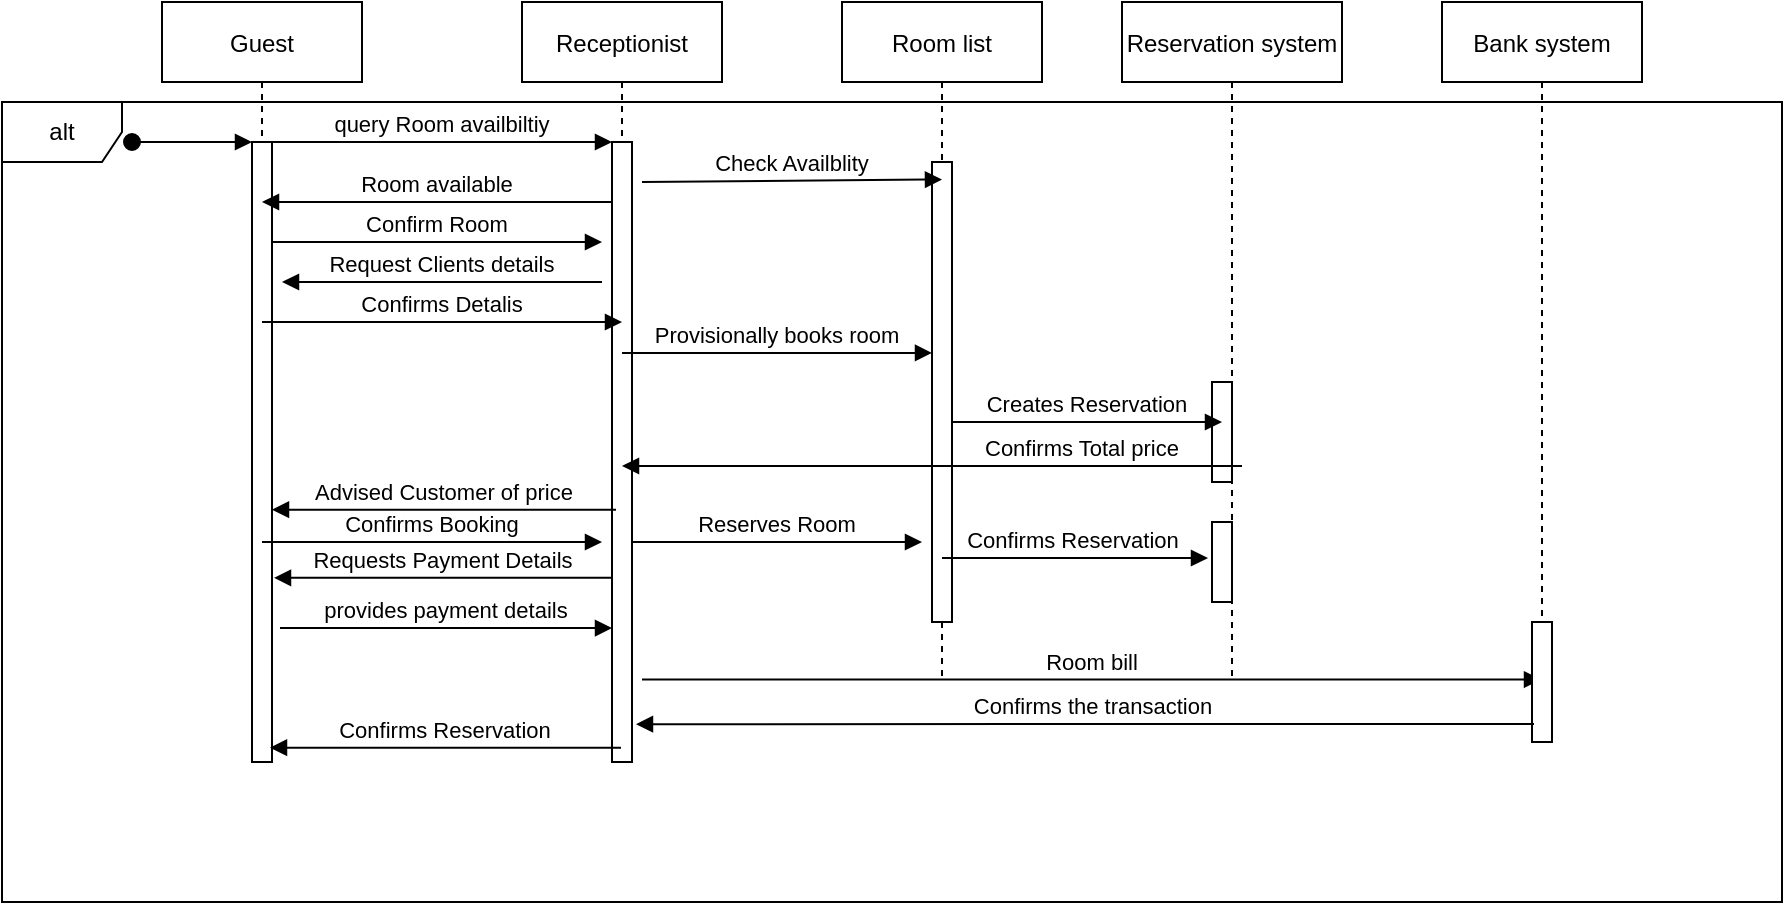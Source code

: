 <mxfile version="16.1.0" type="github">
  <diagram id="kgpKYQtTHZ0yAKxKKP6v" name="Page-1">
    <mxGraphModel dx="1278" dy="579" grid="1" gridSize="10" guides="1" tooltips="1" connect="1" arrows="1" fold="1" page="1" pageScale="1" pageWidth="850" pageHeight="1100" math="0" shadow="0">
      <root>
        <mxCell id="0" />
        <mxCell id="1" parent="0" />
        <mxCell id="3nuBFxr9cyL0pnOWT2aG-1" value="Guest" style="shape=umlLifeline;perimeter=lifelinePerimeter;container=1;collapsible=0;recursiveResize=0;rounded=0;shadow=0;strokeWidth=1;perimeterSpacing=0;" parent="1" vertex="1">
          <mxGeometry x="100" y="80" width="100" height="380" as="geometry" />
        </mxCell>
        <mxCell id="3nuBFxr9cyL0pnOWT2aG-2" value="" style="points=[];perimeter=orthogonalPerimeter;rounded=0;shadow=0;strokeWidth=1;" parent="3nuBFxr9cyL0pnOWT2aG-1" vertex="1">
          <mxGeometry x="45" y="70" width="10" height="310" as="geometry" />
        </mxCell>
        <mxCell id="3nuBFxr9cyL0pnOWT2aG-3" value="" style="verticalAlign=bottom;startArrow=oval;endArrow=block;startSize=8;shadow=0;strokeWidth=1;" parent="3nuBFxr9cyL0pnOWT2aG-1" target="3nuBFxr9cyL0pnOWT2aG-2" edge="1">
          <mxGeometry x="0.5" y="20" relative="1" as="geometry">
            <mxPoint x="-15" y="70" as="sourcePoint" />
            <mxPoint as="offset" />
          </mxGeometry>
        </mxCell>
        <mxCell id="3nuBFxr9cyL0pnOWT2aG-5" value="Receptionist" style="shape=umlLifeline;perimeter=lifelinePerimeter;container=1;collapsible=0;recursiveResize=0;rounded=0;shadow=0;strokeWidth=1;" parent="1" vertex="1">
          <mxGeometry x="280" y="80" width="100" height="380" as="geometry" />
        </mxCell>
        <mxCell id="3nuBFxr9cyL0pnOWT2aG-6" value="" style="points=[];perimeter=orthogonalPerimeter;rounded=0;shadow=0;strokeWidth=1;" parent="3nuBFxr9cyL0pnOWT2aG-5" vertex="1">
          <mxGeometry x="45" y="70" width="10" height="310" as="geometry" />
        </mxCell>
        <mxCell id="3nuBFxr9cyL0pnOWT2aG-8" value="query Room availbiltiy" style="verticalAlign=bottom;endArrow=block;entryX=0;entryY=0;shadow=0;strokeWidth=1;" parent="1" source="3nuBFxr9cyL0pnOWT2aG-2" target="3nuBFxr9cyL0pnOWT2aG-6" edge="1">
          <mxGeometry relative="1" as="geometry">
            <mxPoint x="275" y="160" as="sourcePoint" />
          </mxGeometry>
        </mxCell>
        <mxCell id="3nuBFxr9cyL0pnOWT2aG-9" value="Room available" style="verticalAlign=bottom;endArrow=block;shadow=0;strokeWidth=1;" parent="1" source="3nuBFxr9cyL0pnOWT2aG-6" target="3nuBFxr9cyL0pnOWT2aG-1" edge="1">
          <mxGeometry relative="1" as="geometry">
            <mxPoint x="240" y="200" as="sourcePoint" />
            <mxPoint x="160" y="200" as="targetPoint" />
            <Array as="points">
              <mxPoint x="310" y="180" />
            </Array>
          </mxGeometry>
        </mxCell>
        <mxCell id="O2JDXleAkRafH4N3ai_Y-1" value="Room list" style="shape=umlLifeline;perimeter=lifelinePerimeter;container=1;collapsible=0;recursiveResize=0;rounded=0;shadow=0;strokeWidth=1;" parent="1" vertex="1">
          <mxGeometry x="440" y="80" width="100" height="340" as="geometry" />
        </mxCell>
        <mxCell id="O2JDXleAkRafH4N3ai_Y-2" value="" style="points=[];perimeter=orthogonalPerimeter;rounded=0;shadow=0;strokeWidth=1;" parent="O2JDXleAkRafH4N3ai_Y-1" vertex="1">
          <mxGeometry x="45" y="80" width="10" height="230" as="geometry" />
        </mxCell>
        <mxCell id="O2JDXleAkRafH4N3ai_Y-3" value="Reservation system" style="shape=umlLifeline;perimeter=lifelinePerimeter;container=1;collapsible=0;recursiveResize=0;rounded=0;shadow=0;strokeWidth=1;" parent="1" vertex="1">
          <mxGeometry x="580" y="80" width="110" height="340" as="geometry" />
        </mxCell>
        <mxCell id="O2JDXleAkRafH4N3ai_Y-4" value="" style="points=[];perimeter=orthogonalPerimeter;rounded=0;shadow=0;strokeWidth=1;" parent="O2JDXleAkRafH4N3ai_Y-3" vertex="1">
          <mxGeometry x="45" y="190" width="10" height="50" as="geometry" />
        </mxCell>
        <mxCell id="O2JDXleAkRafH4N3ai_Y-14" value="" style="points=[];perimeter=orthogonalPerimeter;rounded=0;shadow=0;strokeWidth=1;" parent="O2JDXleAkRafH4N3ai_Y-3" vertex="1">
          <mxGeometry x="45" y="260" width="10" height="40" as="geometry" />
        </mxCell>
        <mxCell id="O2JDXleAkRafH4N3ai_Y-5" value="Bank system" style="shape=umlLifeline;perimeter=lifelinePerimeter;container=1;collapsible=0;recursiveResize=0;rounded=0;shadow=0;strokeWidth=1;" parent="1" vertex="1">
          <mxGeometry x="740" y="80" width="100" height="350" as="geometry" />
        </mxCell>
        <mxCell id="O2JDXleAkRafH4N3ai_Y-7" value="Check Availblity" style="verticalAlign=bottom;endArrow=block;shadow=0;strokeWidth=1;entryX=0.5;entryY=0.038;entryDx=0;entryDy=0;entryPerimeter=0;" parent="1" target="O2JDXleAkRafH4N3ai_Y-2" edge="1">
          <mxGeometry relative="1" as="geometry">
            <mxPoint x="340" y="170" as="sourcePoint" />
            <mxPoint x="490" y="180" as="targetPoint" />
          </mxGeometry>
        </mxCell>
        <mxCell id="O2JDXleAkRafH4N3ai_Y-8" value="Confirms Detalis" style="verticalAlign=bottom;endArrow=block;shadow=0;strokeWidth=1;" parent="1" source="3nuBFxr9cyL0pnOWT2aG-1" edge="1">
          <mxGeometry relative="1" as="geometry">
            <mxPoint x="150" y="220" as="sourcePoint" />
            <mxPoint x="330" y="240" as="targetPoint" />
            <Array as="points" />
          </mxGeometry>
        </mxCell>
        <mxCell id="O2JDXleAkRafH4N3ai_Y-9" value="Confirms Booking" style="verticalAlign=bottom;endArrow=block;shadow=0;strokeWidth=1;" parent="1" source="3nuBFxr9cyL0pnOWT2aG-1" edge="1">
          <mxGeometry relative="1" as="geometry">
            <mxPoint x="335" y="206.93" as="sourcePoint" />
            <mxPoint x="320" y="350" as="targetPoint" />
          </mxGeometry>
        </mxCell>
        <mxCell id="O2JDXleAkRafH4N3ai_Y-10" value="Advised Customer of price" style="verticalAlign=bottom;endArrow=block;shadow=0;strokeWidth=1;exitX=0.2;exitY=0.593;exitDx=0;exitDy=0;exitPerimeter=0;" parent="1" source="3nuBFxr9cyL0pnOWT2aG-6" target="3nuBFxr9cyL0pnOWT2aG-2" edge="1">
          <mxGeometry relative="1" as="geometry">
            <mxPoint x="345" y="216.93" as="sourcePoint" />
            <mxPoint x="150" y="248" as="targetPoint" />
          </mxGeometry>
        </mxCell>
        <mxCell id="O2JDXleAkRafH4N3ai_Y-11" value="Request Clients details" style="verticalAlign=bottom;endArrow=block;shadow=0;strokeWidth=1;" parent="1" edge="1">
          <mxGeometry relative="1" as="geometry">
            <mxPoint x="320" y="220" as="sourcePoint" />
            <mxPoint x="160" y="220" as="targetPoint" />
            <Array as="points" />
          </mxGeometry>
        </mxCell>
        <mxCell id="O2JDXleAkRafH4N3ai_Y-12" value="Confirm Room" style="verticalAlign=bottom;endArrow=block;shadow=0;strokeWidth=1;" parent="1" source="3nuBFxr9cyL0pnOWT2aG-2" edge="1">
          <mxGeometry relative="1" as="geometry">
            <mxPoint x="365" y="236.93" as="sourcePoint" />
            <mxPoint x="320" y="200" as="targetPoint" />
          </mxGeometry>
        </mxCell>
        <mxCell id="O2JDXleAkRafH4N3ai_Y-15" value="Provisionally books room" style="verticalAlign=bottom;endArrow=block;shadow=0;strokeWidth=1;entryX=0;entryY=0.415;entryDx=0;entryDy=0;entryPerimeter=0;" parent="1" source="3nuBFxr9cyL0pnOWT2aG-5" target="O2JDXleAkRafH4N3ai_Y-2" edge="1">
          <mxGeometry relative="1" as="geometry">
            <mxPoint x="350" y="180" as="sourcePoint" />
            <mxPoint x="500" y="179.88" as="targetPoint" />
          </mxGeometry>
        </mxCell>
        <mxCell id="O2JDXleAkRafH4N3ai_Y-16" value="Creates Reservation" style="verticalAlign=bottom;endArrow=block;shadow=0;strokeWidth=1;" parent="1" source="O2JDXleAkRafH4N3ai_Y-2" edge="1">
          <mxGeometry relative="1" as="geometry">
            <mxPoint x="490" y="200" as="sourcePoint" />
            <mxPoint x="630" y="290" as="targetPoint" />
          </mxGeometry>
        </mxCell>
        <mxCell id="O2JDXleAkRafH4N3ai_Y-17" value="Confirms Total price" style="verticalAlign=bottom;endArrow=block;shadow=0;strokeWidth=1;" parent="1" target="3nuBFxr9cyL0pnOWT2aG-5" edge="1">
          <mxGeometry x="-0.485" relative="1" as="geometry">
            <mxPoint x="640" y="312" as="sourcePoint" />
            <mxPoint x="520" y="199.88" as="targetPoint" />
            <Array as="points">
              <mxPoint x="540" y="312" />
            </Array>
            <mxPoint as="offset" />
          </mxGeometry>
        </mxCell>
        <mxCell id="O2JDXleAkRafH4N3ai_Y-19" value="Confirms Reservation" style="verticalAlign=bottom;endArrow=block;shadow=0;strokeWidth=1;entryX=-0.2;entryY=0.45;entryDx=0;entryDy=0;entryPerimeter=0;" parent="1" source="O2JDXleAkRafH4N3ai_Y-1" target="O2JDXleAkRafH4N3ai_Y-14" edge="1">
          <mxGeometry x="-0.017" relative="1" as="geometry">
            <mxPoint x="505" y="303" as="sourcePoint" />
            <mxPoint x="645" y="303" as="targetPoint" />
            <mxPoint as="offset" />
          </mxGeometry>
        </mxCell>
        <mxCell id="O2JDXleAkRafH4N3ai_Y-20" value="Reserves Room" style="verticalAlign=bottom;endArrow=block;shadow=0;strokeWidth=1;" parent="1" source="3nuBFxr9cyL0pnOWT2aG-6" edge="1">
          <mxGeometry relative="1" as="geometry">
            <mxPoint x="330" y="322" as="sourcePoint" />
            <mxPoint x="480" y="350" as="targetPoint" />
          </mxGeometry>
        </mxCell>
        <mxCell id="O2JDXleAkRafH4N3ai_Y-21" value="Requests Payment Details" style="verticalAlign=bottom;endArrow=block;shadow=0;strokeWidth=1;entryX=1.1;entryY=0.703;entryDx=0;entryDy=0;entryPerimeter=0;" parent="1" source="3nuBFxr9cyL0pnOWT2aG-6" target="3nuBFxr9cyL0pnOWT2aG-2" edge="1">
          <mxGeometry relative="1" as="geometry">
            <mxPoint x="330" y="230" as="sourcePoint" />
            <mxPoint x="170" y="230" as="targetPoint" />
            <Array as="points" />
          </mxGeometry>
        </mxCell>
        <mxCell id="O2JDXleAkRafH4N3ai_Y-22" value="provides payment details" style="verticalAlign=bottom;endArrow=block;shadow=0;strokeWidth=1;exitX=1.4;exitY=0.784;exitDx=0;exitDy=0;exitPerimeter=0;" parent="1" source="3nuBFxr9cyL0pnOWT2aG-2" target="3nuBFxr9cyL0pnOWT2aG-6" edge="1">
          <mxGeometry relative="1" as="geometry">
            <mxPoint x="159.5" y="360" as="sourcePoint" />
            <mxPoint x="330" y="360" as="targetPoint" />
          </mxGeometry>
        </mxCell>
        <mxCell id="O2JDXleAkRafH4N3ai_Y-23" value="Room bill" style="verticalAlign=bottom;endArrow=block;shadow=0;strokeWidth=1;exitX=1.5;exitY=0.867;exitDx=0;exitDy=0;exitPerimeter=0;" parent="1" source="3nuBFxr9cyL0pnOWT2aG-6" target="O2JDXleAkRafH4N3ai_Y-5" edge="1">
          <mxGeometry relative="1" as="geometry">
            <mxPoint x="345" y="348.1" as="sourcePoint" />
            <mxPoint x="497" y="348.1" as="targetPoint" />
          </mxGeometry>
        </mxCell>
        <mxCell id="O2JDXleAkRafH4N3ai_Y-6" value="" style="points=[];perimeter=orthogonalPerimeter;rounded=0;shadow=0;strokeWidth=1;" parent="1" vertex="1">
          <mxGeometry x="785" y="390" width="10" height="60" as="geometry" />
        </mxCell>
        <mxCell id="O2JDXleAkRafH4N3ai_Y-24" value="Confirms the transaction" style="verticalAlign=bottom;endArrow=block;shadow=0;strokeWidth=1;entryX=1.2;entryY=0.939;entryDx=0;entryDy=0;entryPerimeter=0;exitX=0.1;exitY=0.85;exitDx=0;exitDy=0;exitPerimeter=0;" parent="1" source="O2JDXleAkRafH4N3ai_Y-6" target="3nuBFxr9cyL0pnOWT2aG-6" edge="1">
          <mxGeometry x="-0.017" relative="1" as="geometry">
            <mxPoint x="780" y="439" as="sourcePoint" />
            <mxPoint x="643" y="368" as="targetPoint" />
            <mxPoint as="offset" />
          </mxGeometry>
        </mxCell>
        <mxCell id="O2JDXleAkRafH4N3ai_Y-25" value="Confirms Reservation" style="verticalAlign=bottom;endArrow=block;shadow=0;strokeWidth=1;entryX=0.9;entryY=0.977;entryDx=0;entryDy=0;entryPerimeter=0;" parent="1" source="3nuBFxr9cyL0pnOWT2aG-5" target="3nuBFxr9cyL0pnOWT2aG-2" edge="1">
          <mxGeometry relative="1" as="geometry">
            <mxPoint x="335" y="377.93" as="sourcePoint" />
            <mxPoint x="166" y="377.93" as="targetPoint" />
            <Array as="points" />
          </mxGeometry>
        </mxCell>
        <mxCell id="VRu0M-AiyCUYMiCGWRiW-2" value="alt" style="shape=umlFrame;whiteSpace=wrap;html=1;" vertex="1" parent="1">
          <mxGeometry x="20" y="130" width="890" height="400" as="geometry" />
        </mxCell>
      </root>
    </mxGraphModel>
  </diagram>
</mxfile>

